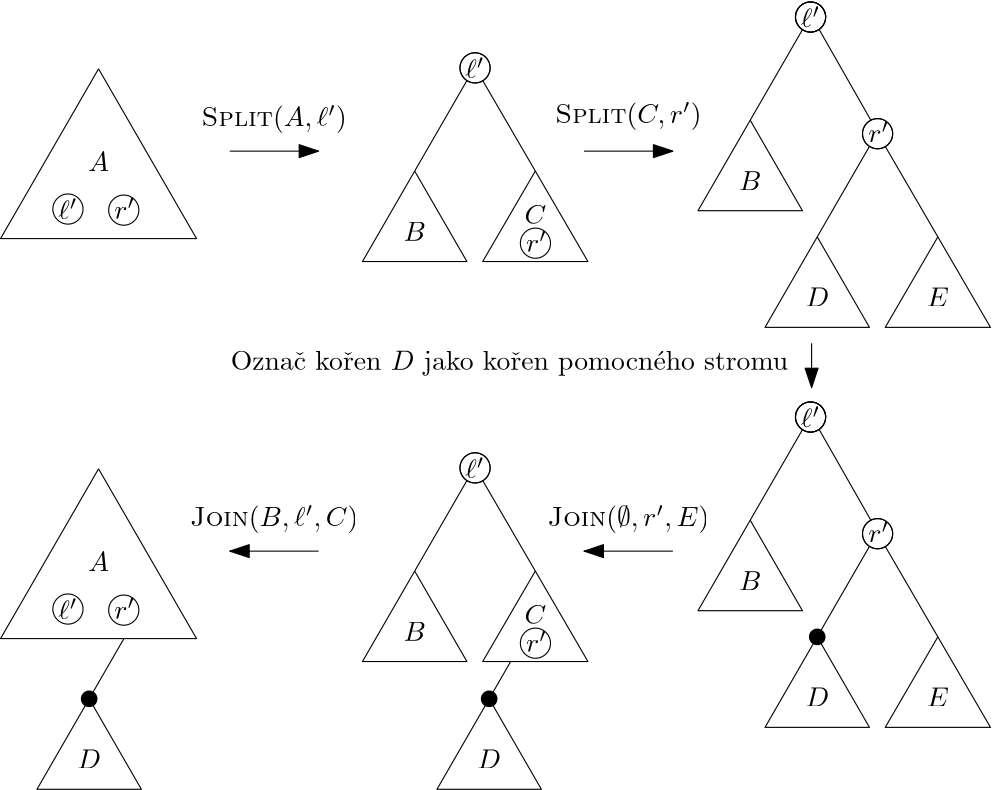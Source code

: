 <?xml version="1.0"?>
<!DOCTYPE ipe SYSTEM "ipe.dtd">
<ipe version="70206" creator="Ipe 7.2.7">
<info created="D:20211218033626" modified="D:20211220224347"/>
<ipestyle name="basic">
<symbol name="arrow/arc(spx)">
<path stroke="sym-stroke" fill="sym-stroke" pen="sym-pen">
0 0 m
-1 0.333 l
-1 -0.333 l
h
</path>
</symbol>
<symbol name="arrow/farc(spx)">
<path stroke="sym-stroke" fill="white" pen="sym-pen">
0 0 m
-1 0.333 l
-1 -0.333 l
h
</path>
</symbol>
<symbol name="arrow/ptarc(spx)">
<path stroke="sym-stroke" fill="sym-stroke" pen="sym-pen">
0 0 m
-1 0.333 l
-0.8 0 l
-1 -0.333 l
h
</path>
</symbol>
<symbol name="arrow/fptarc(spx)">
<path stroke="sym-stroke" fill="white" pen="sym-pen">
0 0 m
-1 0.333 l
-0.8 0 l
-1 -0.333 l
h
</path>
</symbol>
<symbol name="mark/circle(sx)" transformations="translations">
<path fill="sym-stroke">
0.6 0 0 0.6 0 0 e
0.4 0 0 0.4 0 0 e
</path>
</symbol>
<symbol name="mark/disk(sx)" transformations="translations">
<path fill="sym-stroke">
0.6 0 0 0.6 0 0 e
</path>
</symbol>
<symbol name="mark/fdisk(sfx)" transformations="translations">
<group>
<path fill="sym-fill">
0.5 0 0 0.5 0 0 e
</path>
<path fill="sym-stroke" fillrule="eofill">
0.6 0 0 0.6 0 0 e
0.4 0 0 0.4 0 0 e
</path>
</group>
</symbol>
<symbol name="mark/box(sx)" transformations="translations">
<path fill="sym-stroke" fillrule="eofill">
-0.6 -0.6 m
0.6 -0.6 l
0.6 0.6 l
-0.6 0.6 l
h
-0.4 -0.4 m
0.4 -0.4 l
0.4 0.4 l
-0.4 0.4 l
h
</path>
</symbol>
<symbol name="mark/square(sx)" transformations="translations">
<path fill="sym-stroke">
-0.6 -0.6 m
0.6 -0.6 l
0.6 0.6 l
-0.6 0.6 l
h
</path>
</symbol>
<symbol name="mark/fsquare(sfx)" transformations="translations">
<group>
<path fill="sym-fill">
-0.5 -0.5 m
0.5 -0.5 l
0.5 0.5 l
-0.5 0.5 l
h
</path>
<path fill="sym-stroke" fillrule="eofill">
-0.6 -0.6 m
0.6 -0.6 l
0.6 0.6 l
-0.6 0.6 l
h
-0.4 -0.4 m
0.4 -0.4 l
0.4 0.4 l
-0.4 0.4 l
h
</path>
</group>
</symbol>
<symbol name="mark/cross(sx)" transformations="translations">
<group>
<path fill="sym-stroke">
-0.43 -0.57 m
0.57 0.43 l
0.43 0.57 l
-0.57 -0.43 l
h
</path>
<path fill="sym-stroke">
-0.43 0.57 m
0.57 -0.43 l
0.43 -0.57 l
-0.57 0.43 l
h
</path>
</group>
</symbol>
<symbol name="arrow/fnormal(spx)">
<path stroke="sym-stroke" fill="white" pen="sym-pen">
0 0 m
-1 0.333 l
-1 -0.333 l
h
</path>
</symbol>
<symbol name="arrow/pointed(spx)">
<path stroke="sym-stroke" fill="sym-stroke" pen="sym-pen">
0 0 m
-1 0.333 l
-0.8 0 l
-1 -0.333 l
h
</path>
</symbol>
<symbol name="arrow/fpointed(spx)">
<path stroke="sym-stroke" fill="white" pen="sym-pen">
0 0 m
-1 0.333 l
-0.8 0 l
-1 -0.333 l
h
</path>
</symbol>
<symbol name="arrow/linear(spx)">
<path stroke="sym-stroke" pen="sym-pen">
-1 0.333 m
0 0 l
-1 -0.333 l
</path>
</symbol>
<symbol name="arrow/fdouble(spx)">
<path stroke="sym-stroke" fill="white" pen="sym-pen">
0 0 m
-1 0.333 l
-1 -0.333 l
h
-1 0 m
-2 0.333 l
-2 -0.333 l
h
</path>
</symbol>
<symbol name="arrow/double(spx)">
<path stroke="sym-stroke" fill="sym-stroke" pen="sym-pen">
0 0 m
-1 0.333 l
-1 -0.333 l
h
-1 0 m
-2 0.333 l
-2 -0.333 l
h
</path>
</symbol>
<pen name="heavier" value="0.8"/>
<pen name="fat" value="1.2"/>
<pen name="ultrafat" value="2"/>
<symbolsize name="large" value="5"/>
<symbolsize name="small" value="2"/>
<symbolsize name="tiny" value="1.1"/>
<arrowsize name="large" value="10"/>
<arrowsize name="small" value="5"/>
<arrowsize name="tiny" value="3"/>
<color name="red" value="1 0 0"/>
<color name="green" value="0 1 0"/>
<color name="blue" value="0 0 1"/>
<color name="yellow" value="1 1 0"/>
<color name="orange" value="1 0.647 0"/>
<color name="gold" value="1 0.843 0"/>
<color name="purple" value="0.627 0.125 0.941"/>
<color name="gray" value="0.745"/>
<color name="brown" value="0.647 0.165 0.165"/>
<color name="navy" value="0 0 0.502"/>
<color name="pink" value="1 0.753 0.796"/>
<color name="seagreen" value="0.18 0.545 0.341"/>
<color name="turquoise" value="0.251 0.878 0.816"/>
<color name="violet" value="0.933 0.51 0.933"/>
<color name="darkblue" value="0 0 0.545"/>
<color name="darkcyan" value="0 0.545 0.545"/>
<color name="darkgray" value="0.663"/>
<color name="darkgreen" value="0 0.392 0"/>
<color name="darkmagenta" value="0.545 0 0.545"/>
<color name="darkorange" value="1 0.549 0"/>
<color name="darkred" value="0.545 0 0"/>
<color name="lightblue" value="0.678 0.847 0.902"/>
<color name="lightcyan" value="0.878 1 1"/>
<color name="lightgray" value="0.827"/>
<color name="lightgreen" value="0.565 0.933 0.565"/>
<color name="lightyellow" value="1 1 0.878"/>
<dashstyle name="dashed" value="[4] 0"/>
<dashstyle name="dotted" value="[1 3] 0"/>
<dashstyle name="dash dotted" value="[4 2 1 2] 0"/>
<dashstyle name="dash dot dotted" value="[4 2 1 2 1 2] 0"/>
<textsize name="large" value="\large"/>
<textsize name="Large" value="\Large"/>
<textsize name="LARGE" value="\LARGE"/>
<textsize name="huge" value="\huge"/>
<textsize name="Huge" value="\Huge"/>
<textsize name="small" value="\small"/>
<textsize name="footnote" value="\footnotesize"/>
<textsize name="tiny" value="\tiny"/>
<textstyle name="center" begin="\begin{center}" end="\end{center}"/>
<textstyle name="itemize" begin="\begin{itemize}" end="\end{itemize}"/>
<textstyle name="item" begin="\begin{itemize}\item{}" end="\end{itemize}"/>
<gridsize name="4 pts" value="4"/>
<gridsize name="8 pts (~3 mm)" value="8"/>
<gridsize name="16 pts (~6 mm)" value="16"/>
<gridsize name="32 pts (~12 mm)" value="32"/>
<gridsize name="10 pts (~3.5 mm)" value="10"/>
<gridsize name="20 pts (~7 mm)" value="20"/>
<gridsize name="14 pts (~5 mm)" value="14"/>
<gridsize name="28 pts (~10 mm)" value="28"/>
<gridsize name="56 pts (~20 mm)" value="56"/>
<anglesize name="90 deg" value="90"/>
<anglesize name="60 deg" value="60"/>
<anglesize name="45 deg" value="45"/>
<anglesize name="30 deg" value="30"/>
<anglesize name="22.5 deg" value="22.5"/>
<opacity name="10%" value="0.1"/>
<opacity name="30%" value="0.3"/>
<opacity name="50%" value="0.5"/>
<opacity name="75%" value="0.75"/>
<tiling name="falling" angle="-60" step="4" width="1"/>
<tiling name="rising" angle="30" step="4" width="1"/>
</ipestyle>
<page>
<layer name="alpha"/>
<view layers="alpha" active="alpha"/>
<path layer="alpha" matrix="0.636577 0 0 0.636577 21.8615 232.806" stroke="black">
128 688 m
72.5843 591.983 l
183.416 591.983 l
128 688 l
128 688 l
</path>
<text matrix="1 0 0 1 12.0088 -117.905" transformations="translations" pos="87.5986 751.934" stroke="black" type="label" width="7.472" height="6.808" depth="0" valign="baseline" style="math">A</text>
<path matrix="0.339266 0 0 0.339266 48.8992 381.447" stroke="black">
16 0 0 16 128 704 e
</path>
<text matrix="1 0 0 1 25.224 -171.273" transformations="translations" pos="63.6018 787.855" stroke="black" type="label" width="6.946" height="7.49" depth="0" valign="baseline" style="math">\ell&apos;</text>
<path matrix="0.339266 0 0 0.339266 68.9919 381.053" stroke="black">
16 0 0 16 128 704 e
</path>
<text matrix="1 0 0 1 45.4184 -171.015" transformations="translations" pos="63.6018 787.855" stroke="black" type="label" width="7.567" height="7.49" depth="0" valign="baseline" style="math">r&apos;</text>
<path matrix="1 0 0 1 -25.4282 -126.86" stroke="black" arrow="normal/normal">
176 768 m
208 768 l
</path>
<path matrix="0.339266 0 0 0.339266 195.458 432.27" stroke="black">
16 0 0 16 128 704 e
</path>
<path matrix="0.339266 0 0 0.339266 173.73 400.552" stroke="black">
128 688 m
72.5843 591.983 l
183.416 591.983 l
128 688 l
128 688 l
</path>
<path matrix="0.339266 0 0 0.339266 192.531 433.127" stroke="black">
128 688 m
72.5843 591.983 l
</path>
<path matrix="-0.341884 0 0 0.339266 304.344 400.552" stroke="black">
128 688 m
72.5843 591.983 l
183.416 591.983 l
128 688 l
128 688 l
</path>
<path matrix="-0.341884 0 0 0.339266 285.398 433.127" stroke="black">
128 688 m
72.5843 591.983 l
</path>
<text matrix="1 0 0 1 98.1367 -99.2046" transformations="translations" pos="114.991 708.109" stroke="black" type="label" width="8.057" height="6.808" depth="0" valign="baseline" style="math">B</text>
<text matrix="1 0 0 1 100.088 -91.1818" transformations="translations" pos="156.578 706.144" stroke="black" type="label" width="7.833" height="6.808" depth="0" valign="baseline" style="math">C</text>
<path matrix="0.339266 0 0 0.339266 195.458 432.271" stroke="black">
16 0 0 16 128 704 e
</path>
<text matrix="1 0 0 1 171.783 -120.449" transformations="translations" pos="63.6018 787.855" stroke="black" type="label" width="6.946" height="7.49" depth="0" valign="baseline" style="math">\ell&apos;</text>
<path matrix="0.339266 0 0 0.339266 217.197 369.154" stroke="black">
16 0 0 16 128 704 e
</path>
<text matrix="1 0 0 1 193.624 -182.914" transformations="translations" pos="63.6018 787.855" stroke="black" type="label" width="7.567" height="7.49" depth="0" valign="baseline" style="math">r&apos;</text>
<path matrix="0.339266 0 0 0.339266 316.245 450.575" stroke="black">
16 0 0 16 128 704 e
</path>
<path matrix="0.339266 0 0 0.339266 294.517 418.856" stroke="black">
128 688 m
72.5843 591.983 l
183.416 591.983 l
128 688 l
128 688 l
</path>
<path matrix="0.339266 0 0 0.339266 313.318 451.432" stroke="black">
128 688 m
72.5843 591.983 l
</path>
<path matrix="0.171379 0.292798 -0.292798 0.171379 542.261 529.565" stroke="black">
128 688 m
72.5843 591.983 l
</path>
<path matrix="0.339266 0 0 0.339266 340.371 408.573" stroke="black">
16 0 0 16 128 704 e
</path>
<path matrix="0.339266 0 0 0.339266 318.643 376.855" stroke="black">
128 688 m
72.5843 591.983 l
183.416 591.983 l
128 688 l
128 688 l
</path>
<path matrix="0.339266 0 0 0.339266 337.443 409.43" stroke="black">
128 688 m
72.5843 591.983 l
</path>
<path matrix="-0.341884 0 0 0.339266 449.256 376.855" stroke="black">
128 688 m
72.5843 591.983 l
183.416 591.983 l
128 688 l
128 688 l
</path>
<path matrix="-0.341884 0 0 0.339266 430.31 409.43" stroke="black">
128 688 m
72.5843 591.983 l
</path>
<text matrix="1 0 0 1 246.316 -124.905" transformations="translations" pos="87.5986 751.934" stroke="black" type="label" width="8.057" height="6.808" depth="0" valign="baseline" style="math">B</text>
<text matrix="1 0 0 1 242.815 -122.902" transformations="translations" pos="114.991 708.109" stroke="black" type="label" width="8.525" height="6.808" depth="0" valign="baseline" style="math">D</text>
<text matrix="1 0 0 1 244.952 -120.937" transformations="translations" pos="156.578 706.144" stroke="black" type="label" width="7.929" height="6.808" depth="0" valign="baseline" style="math">E</text>
<path matrix="1 0 0 1 102.099 -126.86" stroke="black" arrow="normal/normal">
176 768 m
208 768 l
</path>
<path matrix="0.339266 0 0 0.339266 316.245 450.574" stroke="black">
16 0 0 16 128 704 e
</path>
<path matrix="0.339266 0 0 0.339266 316.245 450.575" stroke="black">
16 0 0 16 128 704 e
</path>
<text matrix="1 0 0 1 292.57 -102.145" transformations="translations" pos="63.6018 787.855" stroke="black" type="label" width="6.946" height="7.49" depth="0" valign="baseline" style="math">\ell&apos;</text>
<path matrix="0.339266 0 0 0.339266 340.37 408.573" stroke="black">
16 0 0 16 128 704 e
</path>
<text matrix="1 0 0 1 316.797 -143.495" transformations="translations" pos="63.6018 787.855" stroke="black" type="label" width="7.567" height="7.49" depth="0" valign="baseline" style="math">r&apos;</text>
<path matrix="0.636577 0 0 0.636577 21.8615 88.806" stroke="black">
128 688 m
72.5843 591.983 l
183.416 591.983 l
128 688 l
128 688 l
</path>
<path matrix="0.339266 0 0 0.339266 48.8992 237.447" stroke="black">
16 0 0 16 128 704 e
</path>
<text matrix="1 0 0 1 25.224 -315.273" transformations="translations" pos="63.6018 787.855" stroke="black" type="label" width="6.946" height="7.49" depth="0" valign="baseline" style="math">\ell&apos;</text>
<path matrix="0.339266 0 0 0.339266 68.9919 237.053" stroke="black">
16 0 0 16 128 704 e
</path>
<text matrix="1 0 0 1 45.4184 -315.015" transformations="translations" pos="63.6018 787.855" stroke="black" type="label" width="7.567" height="7.49" depth="0" valign="baseline" style="math">r&apos;</text>
<path matrix="1 0 0 1 -25.4282 -270.86" stroke="black" rarrow="normal/normal">
176 768 m
208 768 l
</path>
<path matrix="0.339266 0 0 0.339266 195.458 288.27" stroke="black">
16 0 0 16 128 704 e
</path>
<path matrix="0.339266 0 0 0.339266 192.531 289.127" stroke="black">
128 688 m
72.5843 591.983 l
</path>
<path matrix="-0.341884 0 0 0.339266 285.398 289.127" stroke="black">
128 688 m
72.5843 591.983 l
</path>
<path matrix="0.339266 0 0 0.339266 195.458 288.271" stroke="black">
16 0 0 16 128 704 e
</path>
<text matrix="1 0 0 1 171.783 -264.449" transformations="translations" pos="63.6018 787.855" stroke="black" type="label" width="6.946" height="7.49" depth="0" valign="baseline" style="math">\ell&apos;</text>
<path matrix="0.339266 0 0 0.339266 217.197 225.154" stroke="black">
16 0 0 16 128 704 e
</path>
<text matrix="1 0 0 1 193.624 -326.914" transformations="translations" pos="63.6018 787.855" stroke="black" type="label" width="7.567" height="7.49" depth="0" valign="baseline" style="math">r&apos;</text>
<path matrix="0.339266 0 0 0.339266 316.245 306.575" stroke="black">
16 0 0 16 128 704 e
</path>
<path matrix="0.339266 0 0 0.339266 313.318 307.432" stroke="black">
128 688 m
72.5843 591.983 l
</path>
<path matrix="0.171379 0.292798 -0.292798 0.171379 542.261 385.565" stroke="black">
128 688 m
72.5843 591.983 l
</path>
<path matrix="0.339266 0 0 0.339266 340.371 264.573" stroke="black">
16 0 0 16 128 704 e
</path>
<path matrix="0.339266 0 0 0.339266 337.443 265.43" stroke="black">
128 688 m
72.5843 591.983 l
</path>
<path matrix="-0.341884 0 0 0.339266 430.31 265.43" stroke="black">
128 688 m
72.5843 591.983 l
</path>
<path matrix="1 0 0 1 102.099 -270.86" stroke="black" rarrow="normal/normal">
176 768 m
208 768 l
</path>
<path matrix="0.339266 0 0 0.339266 316.245 306.574" stroke="black">
16 0 0 16 128 704 e
</path>
<path matrix="0.339266 0 0 0.339266 316.245 306.575" stroke="black">
16 0 0 16 128 704 e
</path>
<text matrix="1 0 0 1 292.57 -246.145" transformations="translations" pos="63.6018 787.855" stroke="black" type="label" width="6.946" height="7.49" depth="0" valign="baseline" style="math">\ell&apos;</text>
<path matrix="0.339266 0 0 0.339266 340.37 264.573" stroke="black">
16 0 0 16 128 704 e
</path>
<text matrix="1 0 0 1 316.797 -287.495" transformations="translations" pos="63.6018 787.855" stroke="black" type="label" width="7.567" height="7.49" depth="0" valign="baseline" style="math">r&apos;</text>
<use name="mark/disk(sx)" pos="362.069 466.27" size="large" stroke="black"/>
<path matrix="1 0 0 1 8.0442 -4.0221" stroke="black" arrow="normal/normal">
352 576 m
352 560 l
</path>
<use matrix="1 0 0 1 -118.103 -22.3041" name="mark/disk(sx)" pos="362.069 466.27" size="large" stroke="black"/>
<use matrix="1 0 0 1 -262.103 -22.3041" name="mark/disk(sx)" pos="362.069 466.27" size="large" stroke="black"/>
<path stroke="black">
99.966 443.966 m
112.48 465.649 l
112.48 465.649 l
</path>
<path stroke="black">
243.965 443.966 m
251.714 457.392 l
</path>
<text matrix="1 0 0 1 -7.92385 -7.31291" transformations="translations" pos="148.369 657.523" stroke="black" type="label" width="52.254" height="7.49" depth="2.49" valign="baseline">{\sc Split}$(A,\ell&apos;)$</text>
<text matrix="1 0 0 1 119.389 -6.21618" transformations="translations" pos="148.369 657.523" stroke="black" type="label" width="52.682" height="7.49" depth="2.49" valign="baseline">{\sc Split}$(C,r&apos;)$</text>
<text matrix="1 0 0 1 2.55915 -95.068" transformations="translations" pos="148.369 657.523" stroke="black" type="label" width="200.721" height="6.926" depth="1.93" valign="baseline">Označ kořen $D$ jako kořen pomocného stromu</text>
<text matrix="1 0 0 1 116.641 -151.377" transformations="translations" pos="148.369 657.523" stroke="black" type="label" width="58.179" height="7.49" depth="2.49" valign="baseline">{\sc Join}$(\emptyset,r&apos;,E)$</text>
<text matrix="1 0 0 1 -12.0667 -151.377" transformations="translations" pos="148.369 657.523" stroke="black" type="label" width="60.539" height="7.49" depth="2.49" valign="baseline">{\sc Join}$(B,\ell&apos;,C)$</text>
<path matrix="0.339266 0 0 0.339266 318.642 232.855" stroke="black">
128 688 m
72.5843 591.983 l
183.416 591.983 l
128 688 l
128 688 l
</path>
<path matrix="-0.341884 0 0 0.339266 449.255 232.855" stroke="black">
128 688 m
72.5843 591.983 l
183.416 591.983 l
128 688 l
128 688 l
</path>
<text matrix="1 0 0 1 242.814 -266.902" transformations="translations" pos="114.991 708.109" stroke="black" type="label" width="8.525" height="6.808" depth="0" valign="baseline" style="math">D</text>
<text matrix="1 0 0 1 244.951 -264.937" transformations="translations" pos="156.578 706.144" stroke="black" type="label" width="7.929" height="6.808" depth="0" valign="baseline" style="math">E</text>
<path matrix="0.339266 0 0 0.339266 294.517 274.856" stroke="black">
128 688 m
72.5843 591.983 l
183.416 591.983 l
128 688 l
128 688 l
</path>
<text matrix="1 0 0 1 246.316 -268.905" transformations="translations" pos="87.5986 751.934" stroke="black" type="label" width="8.057" height="6.808" depth="0" valign="baseline" style="math">B</text>
<path matrix="0.339266 0 0 0.339266 200.54 210.551" stroke="black">
128 688 m
72.5843 591.983 l
183.416 591.983 l
128 688 l
128 688 l
</path>
<text matrix="1 0 0 1 124.712 -289.206" transformations="translations" pos="114.991 708.109" stroke="black" type="label" width="8.525" height="6.808" depth="0" valign="baseline" style="math">D</text>
<path matrix="0.339266 0 0 0.339266 56.54 210.551" stroke="black">
128 688 m
72.5843 591.983 l
183.416 591.983 l
128 688 l
128 688 l
</path>
<text matrix="1 0 0 1 -19.288 -289.206" transformations="translations" pos="114.991 708.109" stroke="black" type="label" width="8.525" height="6.808" depth="0" valign="baseline" style="math">D</text>
<text matrix="1 0 0 1 12.0092 -261.905" transformations="translations" pos="87.5986 751.934" stroke="black" type="label" width="7.472" height="6.808" depth="0" valign="baseline" style="math">A</text>
<path matrix="-0.341884 0 0 0.339266 304.344 256.552" stroke="black">
128 688 m
72.5843 591.983 l
183.416 591.983 l
128 688 l
128 688 l
</path>
<text matrix="1 0 0 1 100.088 -235.182" transformations="translations" pos="156.578 706.144" stroke="black" type="label" width="7.833" height="6.808" depth="0" valign="baseline" style="math">C</text>
<path matrix="0.339266 0 0 0.339266 173.73 256.552" stroke="black">
128 688 m
72.5843 591.983 l
183.416 591.983 l
128 688 l
128 688 l
</path>
<text matrix="1 0 0 1 98.1371 -243.205" transformations="translations" pos="114.991 708.109" stroke="black" type="label" width="8.057" height="6.808" depth="0" valign="baseline" style="math">B</text>
</page>
</ipe>
